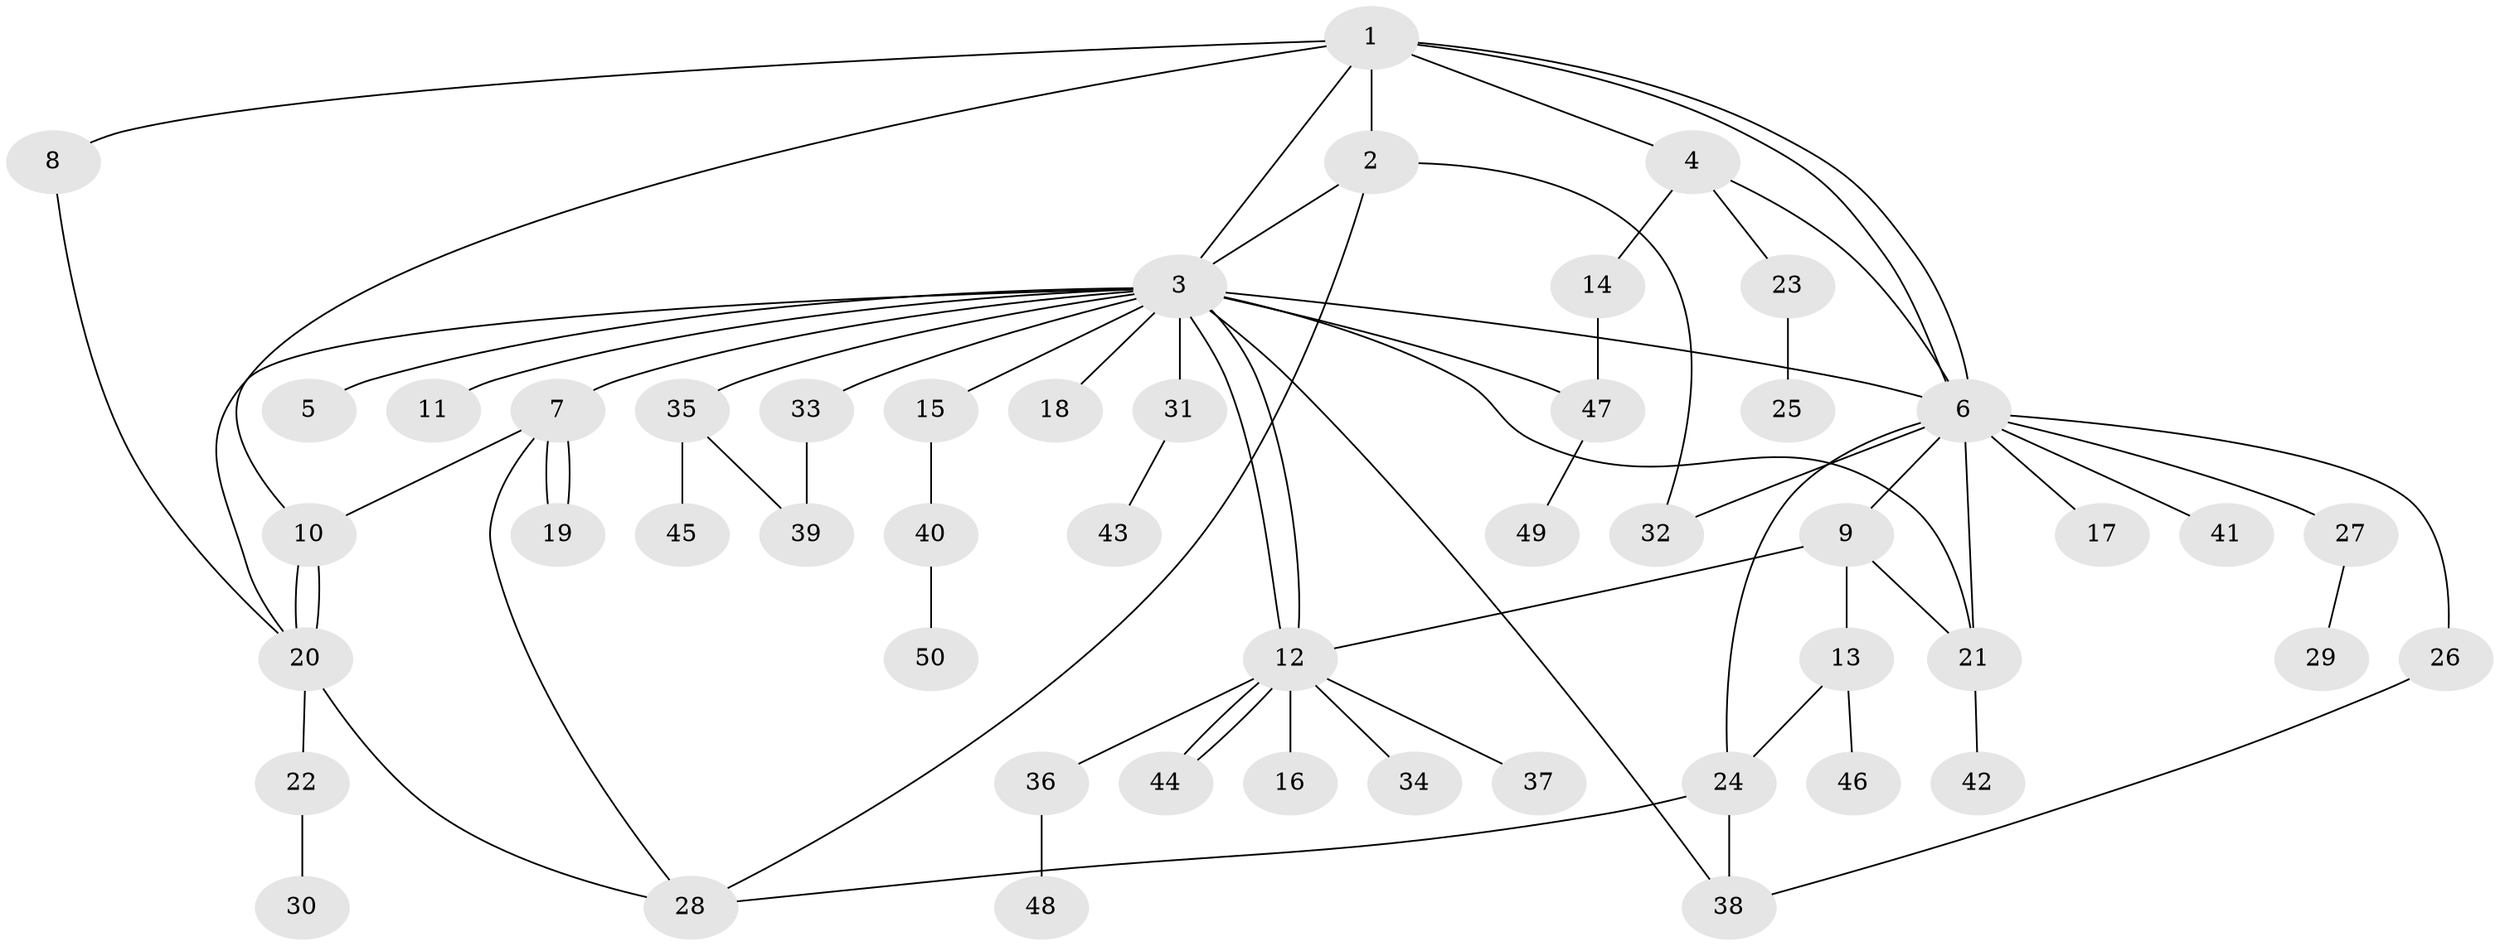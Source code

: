 // coarse degree distribution, {7: 0.047619047619047616, 3: 0.14285714285714285, 11: 0.047619047619047616, 4: 0.09523809523809523, 2: 0.14285714285714285, 8: 0.047619047619047616, 6: 0.047619047619047616, 1: 0.42857142857142855}
// Generated by graph-tools (version 1.1) at 2025/50/03/04/25 22:50:42]
// undirected, 50 vertices, 72 edges
graph export_dot {
  node [color=gray90,style=filled];
  1;
  2;
  3;
  4;
  5;
  6;
  7;
  8;
  9;
  10;
  11;
  12;
  13;
  14;
  15;
  16;
  17;
  18;
  19;
  20;
  21;
  22;
  23;
  24;
  25;
  26;
  27;
  28;
  29;
  30;
  31;
  32;
  33;
  34;
  35;
  36;
  37;
  38;
  39;
  40;
  41;
  42;
  43;
  44;
  45;
  46;
  47;
  48;
  49;
  50;
  1 -- 2;
  1 -- 3;
  1 -- 4;
  1 -- 6;
  1 -- 6;
  1 -- 8;
  1 -- 10;
  2 -- 3;
  2 -- 28;
  2 -- 32;
  3 -- 5;
  3 -- 6;
  3 -- 7;
  3 -- 11;
  3 -- 12;
  3 -- 12;
  3 -- 15;
  3 -- 18;
  3 -- 20;
  3 -- 21;
  3 -- 31;
  3 -- 33;
  3 -- 35;
  3 -- 38;
  3 -- 47;
  4 -- 6;
  4 -- 14;
  4 -- 23;
  6 -- 9;
  6 -- 17;
  6 -- 21;
  6 -- 24;
  6 -- 26;
  6 -- 27;
  6 -- 32;
  6 -- 41;
  7 -- 10;
  7 -- 19;
  7 -- 19;
  7 -- 28;
  8 -- 20;
  9 -- 12;
  9 -- 13;
  9 -- 21;
  10 -- 20;
  10 -- 20;
  12 -- 16;
  12 -- 34;
  12 -- 36;
  12 -- 37;
  12 -- 44;
  12 -- 44;
  13 -- 24;
  13 -- 46;
  14 -- 47;
  15 -- 40;
  20 -- 22;
  20 -- 28;
  21 -- 42;
  22 -- 30;
  23 -- 25;
  24 -- 28;
  24 -- 38;
  26 -- 38;
  27 -- 29;
  31 -- 43;
  33 -- 39;
  35 -- 39;
  35 -- 45;
  36 -- 48;
  40 -- 50;
  47 -- 49;
}
